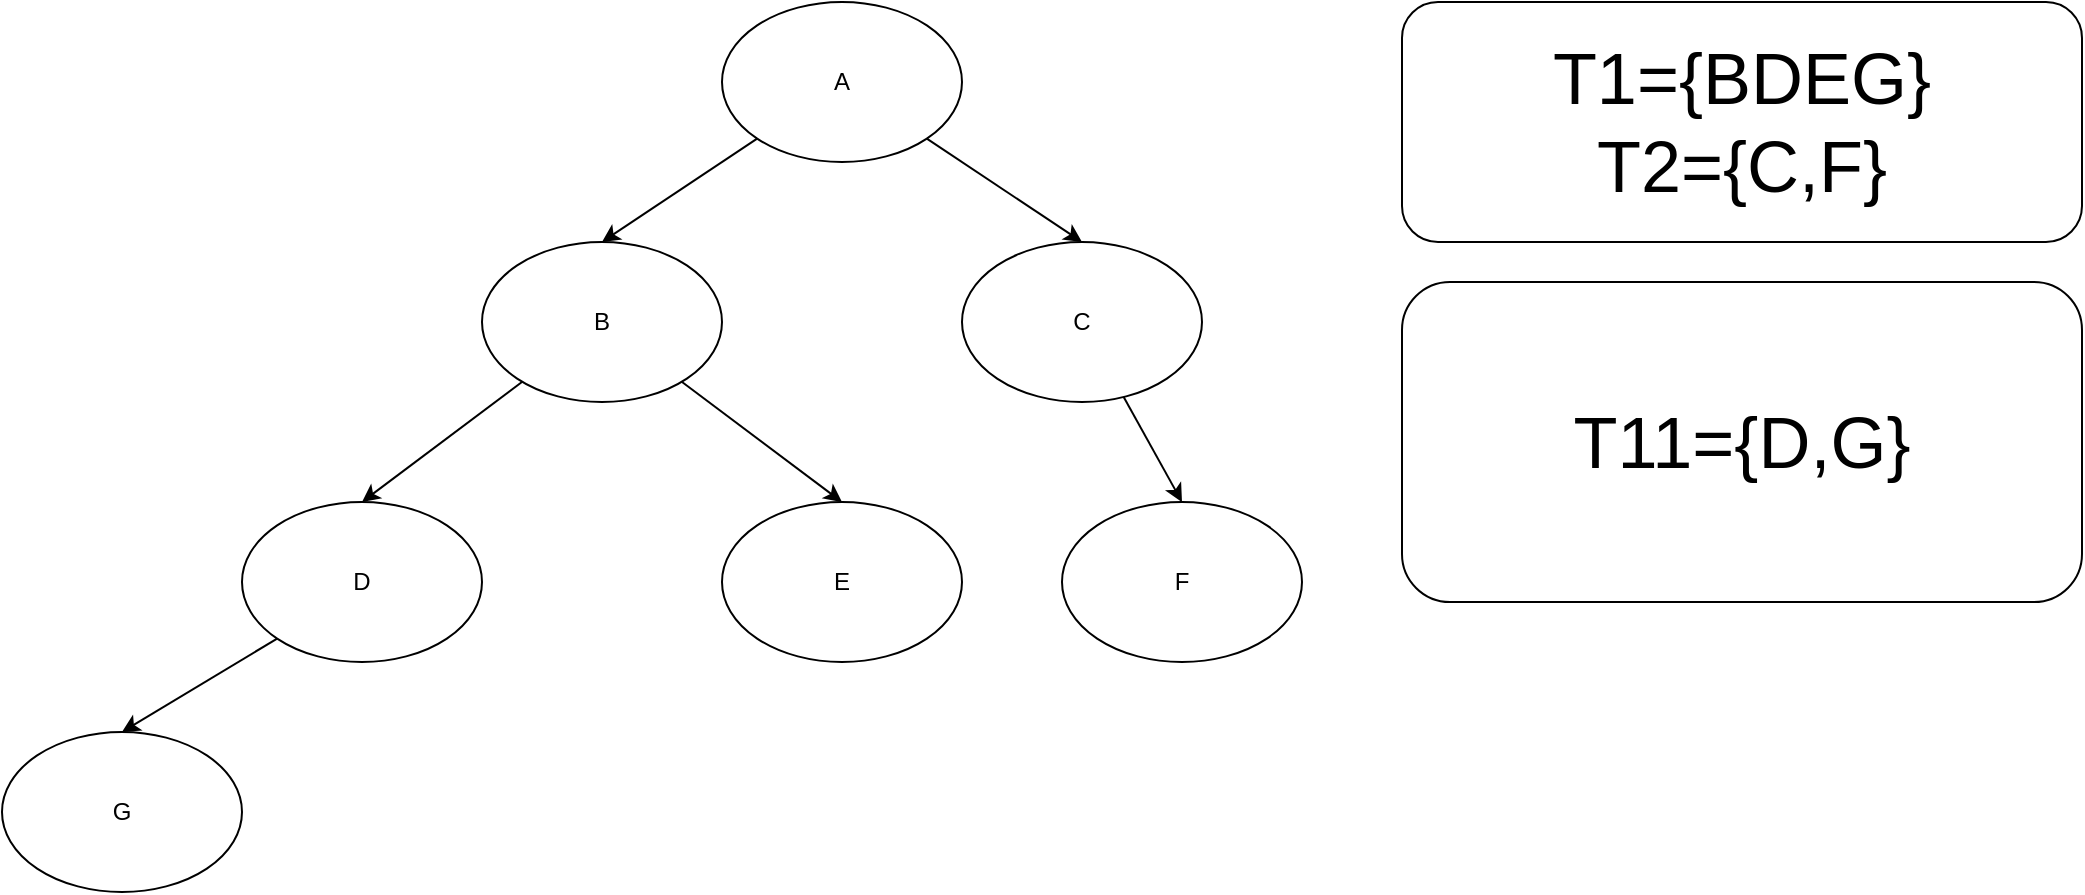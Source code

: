 <mxfile version="22.1.16" type="device">
  <diagram name="Page-1" id="10a91c8b-09ff-31b1-d368-03940ed4cc9e">
    <mxGraphModel dx="880" dy="-324" grid="1" gridSize="10" guides="1" tooltips="1" connect="1" arrows="1" fold="1" page="1" pageScale="1" pageWidth="1100" pageHeight="850" background="none" math="0" shadow="0">
      <root>
        <mxCell id="0" />
        <mxCell id="1" parent="0" />
        <mxCell id="ckLz6G5cYpnjH2sYoa9v-338" style="rounded=0;orthogonalLoop=1;jettySize=auto;html=1;entryX=0.5;entryY=0;entryDx=0;entryDy=0;" parent="1" source="ckLz6G5cYpnjH2sYoa9v-331" target="ckLz6G5cYpnjH2sYoa9v-332" edge="1">
          <mxGeometry relative="1" as="geometry" />
        </mxCell>
        <mxCell id="ckLz6G5cYpnjH2sYoa9v-342" style="edgeStyle=none;shape=connector;rounded=0;orthogonalLoop=1;jettySize=auto;html=1;exitX=1;exitY=1;exitDx=0;exitDy=0;entryX=0.5;entryY=0;entryDx=0;entryDy=0;labelBackgroundColor=default;strokeColor=default;align=center;verticalAlign=middle;fontFamily=Helvetica;fontSize=11;fontColor=default;endArrow=classic;" parent="1" source="ckLz6G5cYpnjH2sYoa9v-331" target="ckLz6G5cYpnjH2sYoa9v-333" edge="1">
          <mxGeometry relative="1" as="geometry" />
        </mxCell>
        <mxCell id="ckLz6G5cYpnjH2sYoa9v-331" value="A" style="ellipse;whiteSpace=wrap;html=1;" parent="1" vertex="1">
          <mxGeometry x="380" y="910" width="120" height="80" as="geometry" />
        </mxCell>
        <mxCell id="ckLz6G5cYpnjH2sYoa9v-339" style="rounded=0;orthogonalLoop=1;jettySize=auto;html=1;entryX=0.5;entryY=0;entryDx=0;entryDy=0;" parent="1" source="ckLz6G5cYpnjH2sYoa9v-332" target="ckLz6G5cYpnjH2sYoa9v-334" edge="1">
          <mxGeometry relative="1" as="geometry" />
        </mxCell>
        <mxCell id="ckLz6G5cYpnjH2sYoa9v-340" style="edgeStyle=none;shape=connector;rounded=0;orthogonalLoop=1;jettySize=auto;html=1;entryX=0.5;entryY=0;entryDx=0;entryDy=0;labelBackgroundColor=default;strokeColor=default;align=center;verticalAlign=middle;fontFamily=Helvetica;fontSize=11;fontColor=default;endArrow=classic;" parent="1" source="ckLz6G5cYpnjH2sYoa9v-332" target="ckLz6G5cYpnjH2sYoa9v-335" edge="1">
          <mxGeometry relative="1" as="geometry" />
        </mxCell>
        <mxCell id="ckLz6G5cYpnjH2sYoa9v-332" value="B" style="ellipse;whiteSpace=wrap;html=1;" parent="1" vertex="1">
          <mxGeometry x="260" y="1030" width="120" height="80" as="geometry" />
        </mxCell>
        <mxCell id="ckLz6G5cYpnjH2sYoa9v-344" style="edgeStyle=none;shape=connector;rounded=0;orthogonalLoop=1;jettySize=auto;html=1;entryX=0.5;entryY=0;entryDx=0;entryDy=0;labelBackgroundColor=default;strokeColor=default;align=center;verticalAlign=middle;fontFamily=Helvetica;fontSize=11;fontColor=default;endArrow=classic;" parent="1" source="ckLz6G5cYpnjH2sYoa9v-333" target="ckLz6G5cYpnjH2sYoa9v-336" edge="1">
          <mxGeometry relative="1" as="geometry" />
        </mxCell>
        <mxCell id="ckLz6G5cYpnjH2sYoa9v-333" value="C" style="ellipse;whiteSpace=wrap;html=1;" parent="1" vertex="1">
          <mxGeometry x="500" y="1030" width="120" height="80" as="geometry" />
        </mxCell>
        <mxCell id="ckLz6G5cYpnjH2sYoa9v-341" style="edgeStyle=none;shape=connector;rounded=0;orthogonalLoop=1;jettySize=auto;html=1;exitX=0;exitY=1;exitDx=0;exitDy=0;entryX=0.5;entryY=0;entryDx=0;entryDy=0;labelBackgroundColor=default;strokeColor=default;align=center;verticalAlign=middle;fontFamily=Helvetica;fontSize=11;fontColor=default;endArrow=classic;" parent="1" source="ckLz6G5cYpnjH2sYoa9v-334" target="ckLz6G5cYpnjH2sYoa9v-337" edge="1">
          <mxGeometry relative="1" as="geometry" />
        </mxCell>
        <mxCell id="ckLz6G5cYpnjH2sYoa9v-334" value="D" style="ellipse;whiteSpace=wrap;html=1;" parent="1" vertex="1">
          <mxGeometry x="140" y="1160" width="120" height="80" as="geometry" />
        </mxCell>
        <mxCell id="ckLz6G5cYpnjH2sYoa9v-335" value="E" style="ellipse;whiteSpace=wrap;html=1;" parent="1" vertex="1">
          <mxGeometry x="380" y="1160" width="120" height="80" as="geometry" />
        </mxCell>
        <mxCell id="ckLz6G5cYpnjH2sYoa9v-336" value="F" style="ellipse;whiteSpace=wrap;html=1;" parent="1" vertex="1">
          <mxGeometry x="550" y="1160" width="120" height="80" as="geometry" />
        </mxCell>
        <mxCell id="ckLz6G5cYpnjH2sYoa9v-337" value="G" style="ellipse;whiteSpace=wrap;html=1;" parent="1" vertex="1">
          <mxGeometry x="20" y="1275" width="120" height="80" as="geometry" />
        </mxCell>
        <mxCell id="ckLz6G5cYpnjH2sYoa9v-345" value="&lt;font style=&quot;font-size: 36px;&quot;&gt;T1={BDEG}&lt;br&gt;T2={C,F}&lt;/font&gt;" style="rounded=1;whiteSpace=wrap;html=1;fontFamily=Helvetica;fontSize=11;fontColor=default;" parent="1" vertex="1">
          <mxGeometry x="720" y="910" width="340" height="120" as="geometry" />
        </mxCell>
        <mxCell id="ckLz6G5cYpnjH2sYoa9v-346" value="&lt;font style=&quot;font-size: 36px;&quot;&gt;T11={D,G}&lt;/font&gt;" style="rounded=1;whiteSpace=wrap;html=1;fontFamily=Helvetica;fontSize=11;fontColor=default;" parent="1" vertex="1">
          <mxGeometry x="720" y="1050" width="340" height="160" as="geometry" />
        </mxCell>
      </root>
    </mxGraphModel>
  </diagram>
</mxfile>
